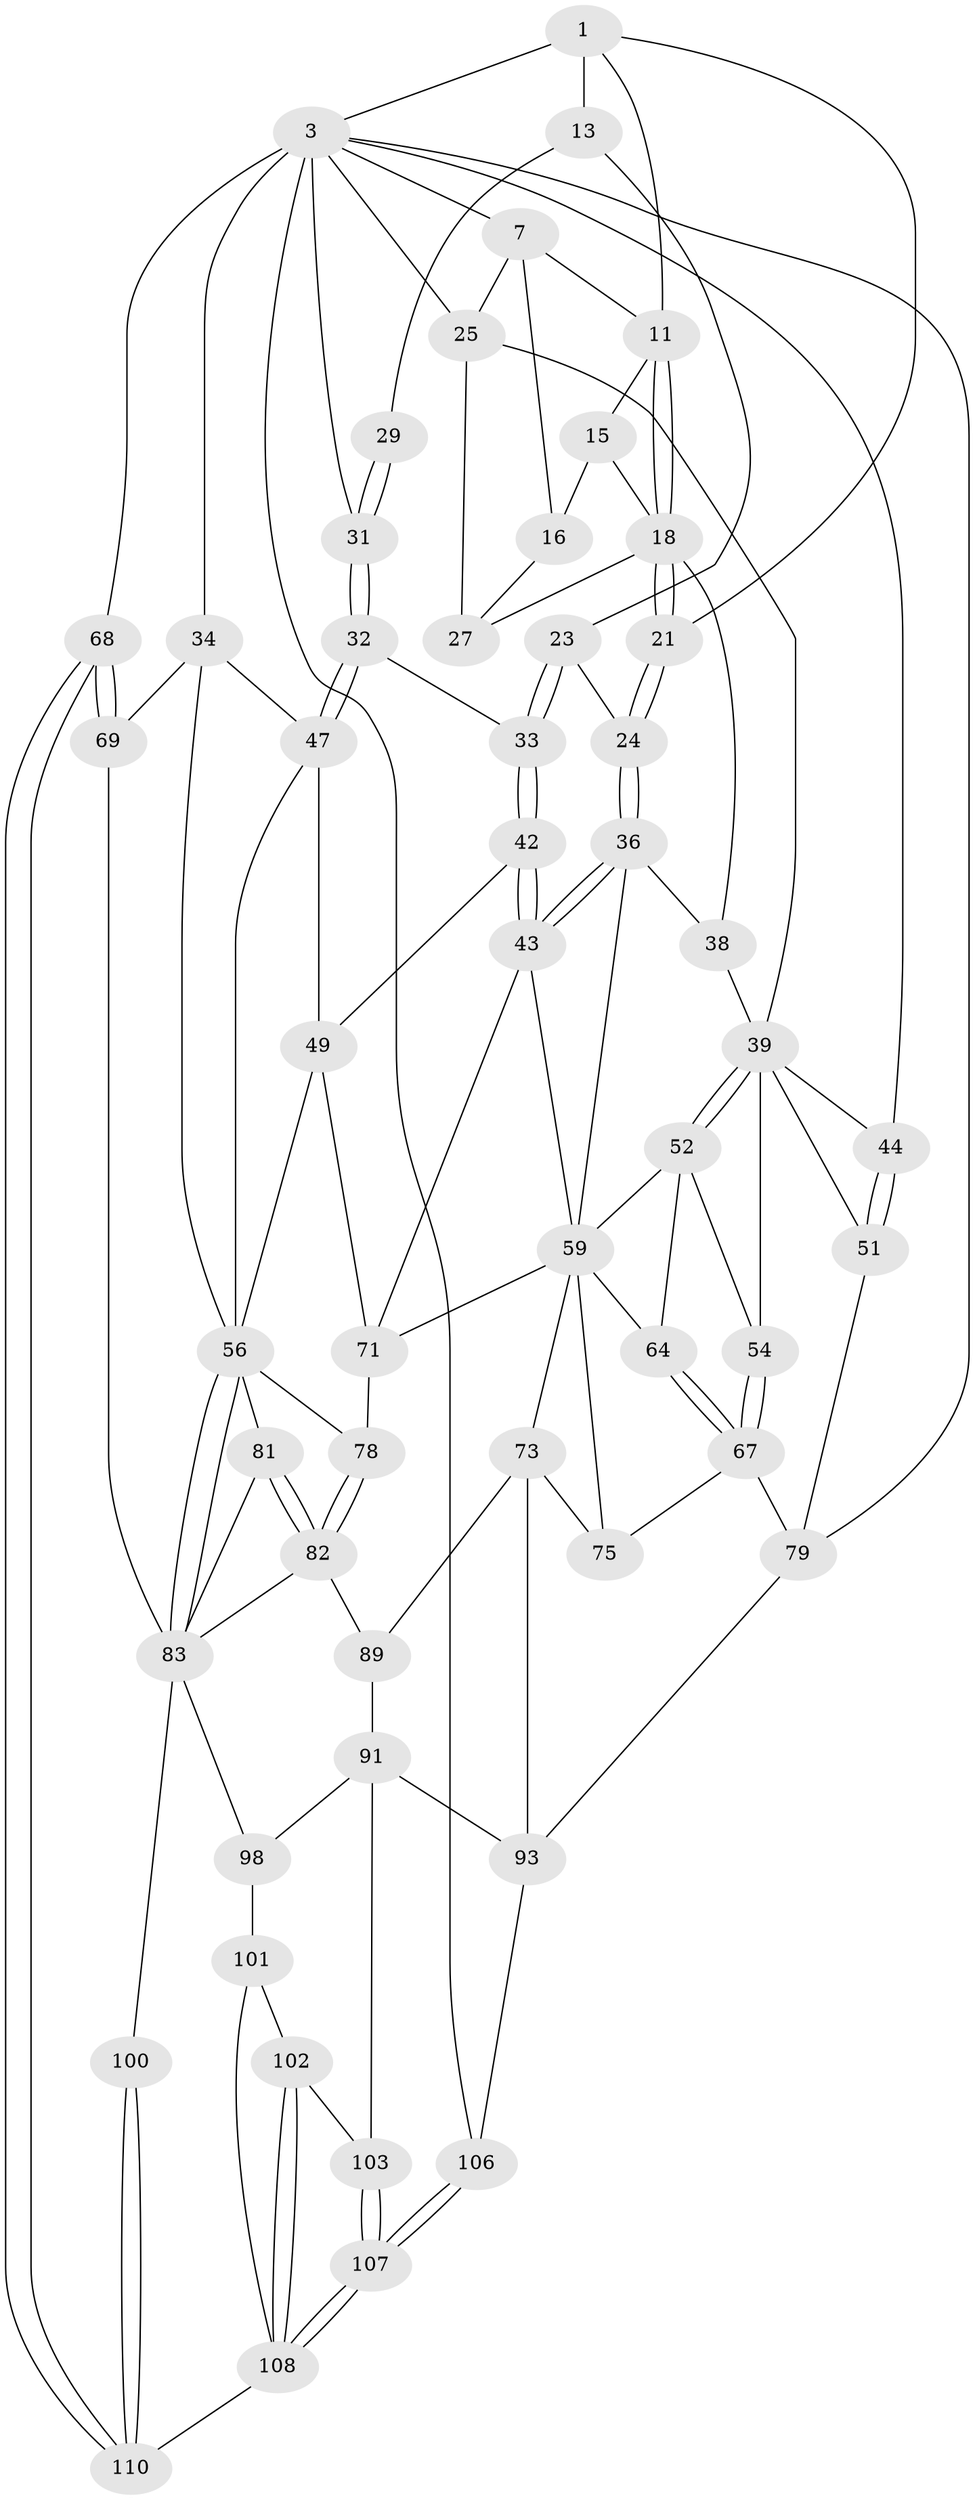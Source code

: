 // original degree distribution, {3: 0.03636363636363636, 5: 0.5454545454545454, 6: 0.21818181818181817, 4: 0.2}
// Generated by graph-tools (version 1.1) at 2025/16/03/09/25 04:16:49]
// undirected, 55 vertices, 126 edges
graph export_dot {
graph [start="1"]
  node [color=gray90,style=filled];
  1 [pos="+0.6550656546310614+0",super="+2+9"];
  3 [pos="+1+0",super="+4+28"];
  7 [pos="+0+0",super="+17+8"];
  11 [pos="+0.42418125946554364+0",super="+12"];
  13 [pos="+0.7068715415399+0.09175516631120459",super="+14"];
  15 [pos="+0.34361401754904314+0.06463741581127991",super="+20"];
  16 [pos="+0.3186890062115603+0.07483344760847037",super="+22"];
  18 [pos="+0.433501520319417+0.17177238045476817",super="+19"];
  21 [pos="+0.4918183908252986+0.2019674315536461"];
  23 [pos="+0.6208540710051836+0.15340515383509765"];
  24 [pos="+0.4956086255608901+0.2064542923187411"];
  25 [pos="+0.19577610229883796+0.16798406168848087",super="+26"];
  27 [pos="+0.3015435425372163+0.22321720426990266"];
  29 [pos="+0.7342192200178416+0.1124203723407884"];
  31 [pos="+0.8141027221333123+0.26071260104095506"];
  32 [pos="+0.8110792513984313+0.2687409596881438"];
  33 [pos="+0.687380284149021+0.2914665340684184"];
  34 [pos="+1+0.09941592636775477",super="+45"];
  36 [pos="+0.4926959882013188+0.2205801857010419",super="+37"];
  38 [pos="+0.3429485009390562+0.3194498746875114"];
  39 [pos="+0.20403723534073717+0.3348256581340356",super="+40"];
  42 [pos="+0.6293382160061131+0.37485897465567414"];
  43 [pos="+0.6187843591771736+0.38228647705791147",super="+61"];
  44 [pos="+0+0.3344740873541878"];
  47 [pos="+0.8516084069843469+0.3303202448390034",super="+48"];
  49 [pos="+0.7618715365257233+0.42605664662863796",super="+66"];
  51 [pos="+0+0.472438995471276"];
  52 [pos="+0.20598182873432877+0.4107827738303509",super="+53"];
  54 [pos="+0.12227950050307765+0.5029426673739517"];
  56 [pos="+1+0.5196781199828248",super="+57"];
  59 [pos="+0.39312097952422353+0.395880529476817",super="+62+60"];
  64 [pos="+0.2471807543146888+0.46286895735214073"];
  67 [pos="+0.1697221334039096+0.5448237760912301",super="+77"];
  68 [pos="+1+1"];
  69 [pos="+1+0.8178926108919026"];
  71 [pos="+0.7028462853333162+0.5100151798749707",super="+76"];
  73 [pos="+0.5449913822023972+0.6063344501653041",super="+74"];
  75 [pos="+0.348701521030749+0.5526288932353907"];
  78 [pos="+0.7611993028122443+0.6217656868438802"];
  79 [pos="+0.19467443451681257+0.7083179432570739",super="+80"];
  81 [pos="+0.8201544889640612+0.6815311353847434"];
  82 [pos="+0.7721111690882061+0.6571265849130243",super="+88"];
  83 [pos="+0.9406958419506708+0.7495598947177038",super="+84+87"];
  89 [pos="+0.7147067855385157+0.6878080129149162",super="+90"];
  91 [pos="+0.6206233923770608+0.7605920165192437",super="+95+92"];
  93 [pos="+0.453090679583016+0.6788481223415694",super="+94"];
  98 [pos="+0.6669600822831646+0.845898447646186"];
  100 [pos="+0.8091077031179827+1"];
  101 [pos="+0.5655489215635886+0.8770096561268456"];
  102 [pos="+0.5116522038713366+0.8607203163429726"];
  103 [pos="+0.498086168431327+0.8505010123258496"];
  106 [pos="+0.12958037405059505+1"];
  107 [pos="+0.16073388433607744+1"];
  108 [pos="+0.4881442907744981+1",super="+109"];
  110 [pos="+0.8175636627057224+1"];
  1 -- 3;
  1 -- 13 [weight=2];
  1 -- 11;
  1 -- 21;
  3 -- 34 [weight=2];
  3 -- 68 [weight=2];
  3 -- 7;
  3 -- 106;
  3 -- 44;
  3 -- 25;
  3 -- 31;
  3 -- 79;
  7 -- 16;
  7 -- 25;
  7 -- 11;
  11 -- 18;
  11 -- 18;
  11 -- 15;
  13 -- 29;
  13 -- 23;
  15 -- 16 [weight=2];
  15 -- 18;
  16 -- 27;
  18 -- 21;
  18 -- 21;
  18 -- 27;
  18 -- 38;
  21 -- 24;
  21 -- 24;
  23 -- 24;
  23 -- 33;
  23 -- 33;
  24 -- 36;
  24 -- 36;
  25 -- 27;
  25 -- 39;
  29 -- 31;
  29 -- 31;
  31 -- 32;
  31 -- 32;
  32 -- 33;
  32 -- 47;
  32 -- 47;
  33 -- 42;
  33 -- 42;
  34 -- 56;
  34 -- 69;
  34 -- 47;
  36 -- 43;
  36 -- 43;
  36 -- 59;
  36 -- 38;
  38 -- 39;
  39 -- 52;
  39 -- 52;
  39 -- 51;
  39 -- 54;
  39 -- 44;
  42 -- 43;
  42 -- 43;
  42 -- 49;
  43 -- 71;
  43 -- 59;
  44 -- 51;
  44 -- 51;
  47 -- 49;
  47 -- 56;
  49 -- 71;
  49 -- 56;
  51 -- 79;
  52 -- 64;
  52 -- 54;
  52 -- 59;
  54 -- 67;
  54 -- 67;
  56 -- 83;
  56 -- 83;
  56 -- 81;
  56 -- 78;
  59 -- 73;
  59 -- 71;
  59 -- 64;
  59 -- 75;
  64 -- 67;
  64 -- 67;
  67 -- 75;
  67 -- 79;
  68 -- 69;
  68 -- 69;
  68 -- 110;
  68 -- 110;
  69 -- 83;
  71 -- 78;
  73 -- 89;
  73 -- 75;
  73 -- 93;
  78 -- 82;
  78 -- 82;
  79 -- 93;
  81 -- 82;
  81 -- 82;
  81 -- 83;
  82 -- 89;
  82 -- 83;
  83 -- 98;
  83 -- 100 [weight=2];
  89 -- 91 [weight=2];
  91 -- 98;
  91 -- 93 [weight=2];
  91 -- 103;
  93 -- 106;
  98 -- 101;
  100 -- 110;
  100 -- 110;
  101 -- 102;
  101 -- 108;
  102 -- 103;
  102 -- 108;
  102 -- 108;
  103 -- 107;
  103 -- 107;
  106 -- 107;
  106 -- 107;
  107 -- 108;
  107 -- 108;
  108 -- 110;
}
